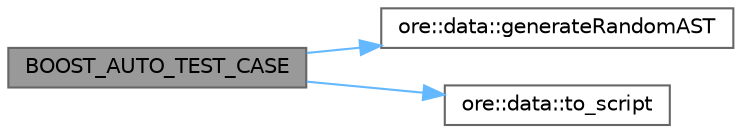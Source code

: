 digraph "BOOST_AUTO_TEST_CASE"
{
 // INTERACTIVE_SVG=YES
 // LATEX_PDF_SIZE
  bgcolor="transparent";
  edge [fontname=Helvetica,fontsize=10,labelfontname=Helvetica,labelfontsize=10];
  node [fontname=Helvetica,fontsize=10,shape=box,height=0.2,width=0.4];
  rankdir="LR";
  Node1 [label="BOOST_AUTO_TEST_CASE",height=0.2,width=0.4,color="gray40", fillcolor="grey60", style="filled", fontcolor="black",tooltip=" "];
  Node1 -> Node2 [color="steelblue1",style="solid"];
  Node2 [label="ore::data::generateRandomAST",height=0.2,width=0.4,color="grey40", fillcolor="white", style="filled",URL="$namespaceore_1_1data.html#a1db61e5c4181da0cc3175d4e977d884f",tooltip=" "];
  Node1 -> Node3 [color="steelblue1",style="solid"];
  Node3 [label="ore::data::to_script",height=0.2,width=0.4,color="grey40", fillcolor="white", style="filled",URL="$namespaceore_1_1data.html#ab5c75f9fa8d9a193edc10a168fbb7131",tooltip=" "];
}
